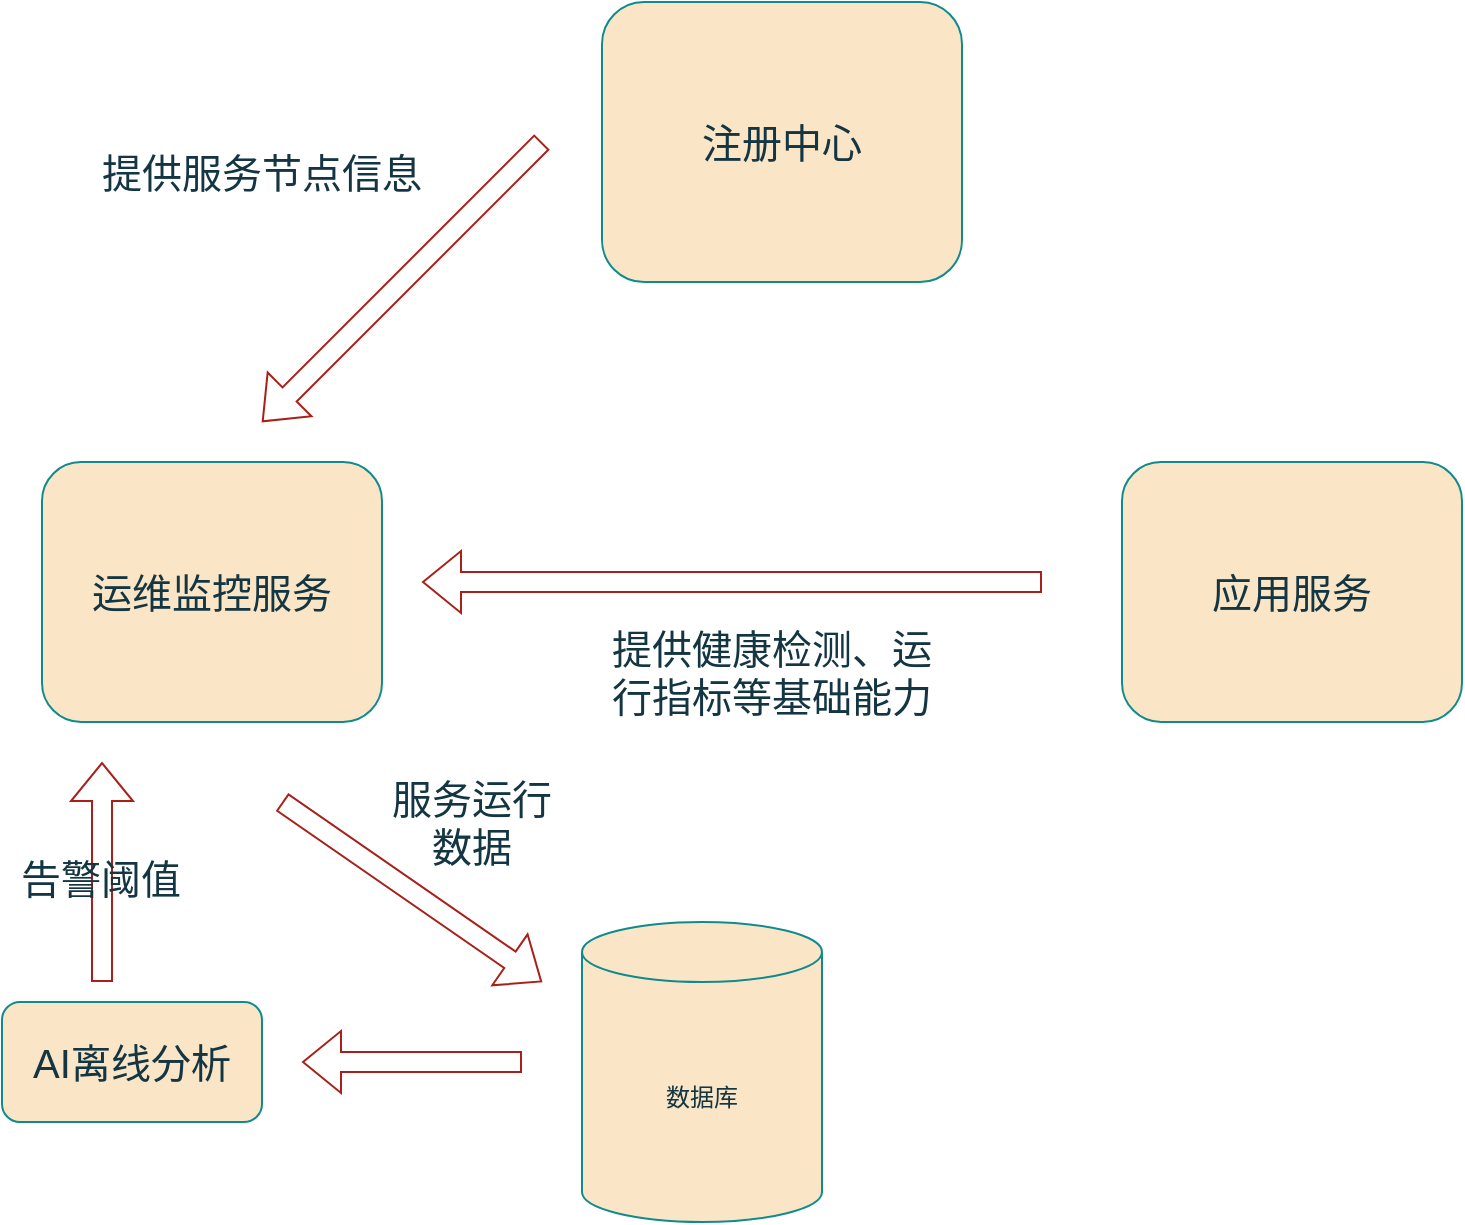 <mxfile version="24.6.4" type="github">
  <diagram name="第 1 页" id="pLs1YovIOWQSdJ6FMcre">
    <mxGraphModel dx="1434" dy="841" grid="1" gridSize="10" guides="1" tooltips="1" connect="1" arrows="1" fold="1" page="1" pageScale="1" pageWidth="827" pageHeight="1169" math="0" shadow="0">
      <root>
        <mxCell id="0" />
        <mxCell id="1" parent="0" />
        <mxCell id="Jsw2-iJPaTUwHKjVnXIo-1" value="&lt;font style=&quot;font-size: 20px;&quot;&gt;注册中心&lt;/font&gt;" style="rounded=1;whiteSpace=wrap;html=1;labelBackgroundColor=none;fillColor=#FAE5C7;strokeColor=#0F8B8D;fontColor=#143642;" vertex="1" parent="1">
          <mxGeometry x="350" y="190" width="180" height="140" as="geometry" />
        </mxCell>
        <mxCell id="Jsw2-iJPaTUwHKjVnXIo-2" value="&lt;font style=&quot;font-size: 20px;&quot;&gt;运维监控服务&lt;/font&gt;" style="rounded=1;whiteSpace=wrap;html=1;labelBackgroundColor=none;fillColor=#FAE5C7;strokeColor=#0F8B8D;fontColor=#143642;" vertex="1" parent="1">
          <mxGeometry x="70" y="420" width="170" height="130" as="geometry" />
        </mxCell>
        <mxCell id="Jsw2-iJPaTUwHKjVnXIo-3" value="&lt;font style=&quot;font-size: 20px;&quot;&gt;应用服务&lt;/font&gt;" style="rounded=1;whiteSpace=wrap;html=1;labelBackgroundColor=none;fillColor=#FAE5C7;strokeColor=#0F8B8D;fontColor=#143642;" vertex="1" parent="1">
          <mxGeometry x="610" y="420" width="170" height="130" as="geometry" />
        </mxCell>
        <mxCell id="Jsw2-iJPaTUwHKjVnXIo-4" value="" style="shape=flexArrow;endArrow=classic;html=1;rounded=0;labelBackgroundColor=none;strokeColor=#A8201A;fontColor=default;" edge="1" parent="1">
          <mxGeometry width="50" height="50" relative="1" as="geometry">
            <mxPoint x="320" y="260" as="sourcePoint" />
            <mxPoint x="180" y="400" as="targetPoint" />
          </mxGeometry>
        </mxCell>
        <mxCell id="Jsw2-iJPaTUwHKjVnXIo-6" value="&lt;font style=&quot;font-size: 20px;&quot;&gt;提供服务节点信息&lt;/font&gt;" style="text;html=1;align=center;verticalAlign=middle;whiteSpace=wrap;rounded=0;labelBackgroundColor=none;fontColor=#143642;" vertex="1" parent="1">
          <mxGeometry x="90" y="260" width="180" height="30" as="geometry" />
        </mxCell>
        <mxCell id="Jsw2-iJPaTUwHKjVnXIo-7" value="" style="shape=flexArrow;endArrow=classic;html=1;rounded=0;labelBackgroundColor=none;strokeColor=#A8201A;fontColor=default;" edge="1" parent="1">
          <mxGeometry width="50" height="50" relative="1" as="geometry">
            <mxPoint x="570" y="480" as="sourcePoint" />
            <mxPoint x="260" y="480" as="targetPoint" />
          </mxGeometry>
        </mxCell>
        <mxCell id="Jsw2-iJPaTUwHKjVnXIo-8" value="&lt;font style=&quot;font-size: 20px;&quot;&gt;提供健康检测、运行指标等基础能力&lt;/font&gt;" style="text;html=1;align=center;verticalAlign=middle;whiteSpace=wrap;rounded=0;labelBackgroundColor=none;fontColor=#143642;" vertex="1" parent="1">
          <mxGeometry x="350" y="500" width="170" height="50" as="geometry" />
        </mxCell>
        <mxCell id="Jsw2-iJPaTUwHKjVnXIo-10" value="数据库" style="shape=cylinder3;whiteSpace=wrap;html=1;boundedLbl=1;backgroundOutline=1;size=15;labelBackgroundColor=none;fillColor=#FAE5C7;strokeColor=#0F8B8D;fontColor=#143642;" vertex="1" parent="1">
          <mxGeometry x="340" y="650" width="120" height="150" as="geometry" />
        </mxCell>
        <mxCell id="Jsw2-iJPaTUwHKjVnXIo-11" value="" style="shape=flexArrow;endArrow=classic;html=1;rounded=0;labelBackgroundColor=none;strokeColor=#A8201A;fontColor=default;" edge="1" parent="1">
          <mxGeometry width="50" height="50" relative="1" as="geometry">
            <mxPoint x="190" y="590" as="sourcePoint" />
            <mxPoint x="320" y="680" as="targetPoint" />
          </mxGeometry>
        </mxCell>
        <mxCell id="Jsw2-iJPaTUwHKjVnXIo-12" value="&lt;font style=&quot;font-size: 20px;&quot;&gt;服务运行数据&lt;/font&gt;" style="text;html=1;align=center;verticalAlign=middle;whiteSpace=wrap;rounded=0;labelBackgroundColor=none;fontColor=#143642;" vertex="1" parent="1">
          <mxGeometry x="240" y="585" width="90" height="30" as="geometry" />
        </mxCell>
        <mxCell id="Jsw2-iJPaTUwHKjVnXIo-13" value="&lt;font style=&quot;font-size: 20px;&quot;&gt;AI离线分析&lt;/font&gt;" style="rounded=1;whiteSpace=wrap;html=1;labelBackgroundColor=none;fillColor=#FAE5C7;strokeColor=#0F8B8D;fontColor=#143642;" vertex="1" parent="1">
          <mxGeometry x="50" y="690" width="130" height="60" as="geometry" />
        </mxCell>
        <mxCell id="Jsw2-iJPaTUwHKjVnXIo-14" value="" style="shape=flexArrow;endArrow=classic;html=1;rounded=0;labelBackgroundColor=none;strokeColor=#A8201A;fontColor=default;" edge="1" parent="1">
          <mxGeometry width="50" height="50" relative="1" as="geometry">
            <mxPoint x="310" y="720" as="sourcePoint" />
            <mxPoint x="200" y="720" as="targetPoint" />
          </mxGeometry>
        </mxCell>
        <mxCell id="Jsw2-iJPaTUwHKjVnXIo-15" value="" style="shape=flexArrow;endArrow=classic;html=1;rounded=0;labelBackgroundColor=none;strokeColor=#A8201A;fontColor=default;" edge="1" parent="1">
          <mxGeometry width="50" height="50" relative="1" as="geometry">
            <mxPoint x="100" y="680" as="sourcePoint" />
            <mxPoint x="100" y="570" as="targetPoint" />
          </mxGeometry>
        </mxCell>
        <mxCell id="Jsw2-iJPaTUwHKjVnXIo-16" value="&lt;font style=&quot;font-size: 20px;&quot;&gt;告警阈值&lt;/font&gt;" style="edgeLabel;html=1;align=center;verticalAlign=middle;resizable=0;points=[];labelBackgroundColor=none;fontColor=#143642;" vertex="1" connectable="0" parent="Jsw2-iJPaTUwHKjVnXIo-15">
          <mxGeometry x="-0.044" y="1" relative="1" as="geometry">
            <mxPoint as="offset" />
          </mxGeometry>
        </mxCell>
      </root>
    </mxGraphModel>
  </diagram>
</mxfile>
